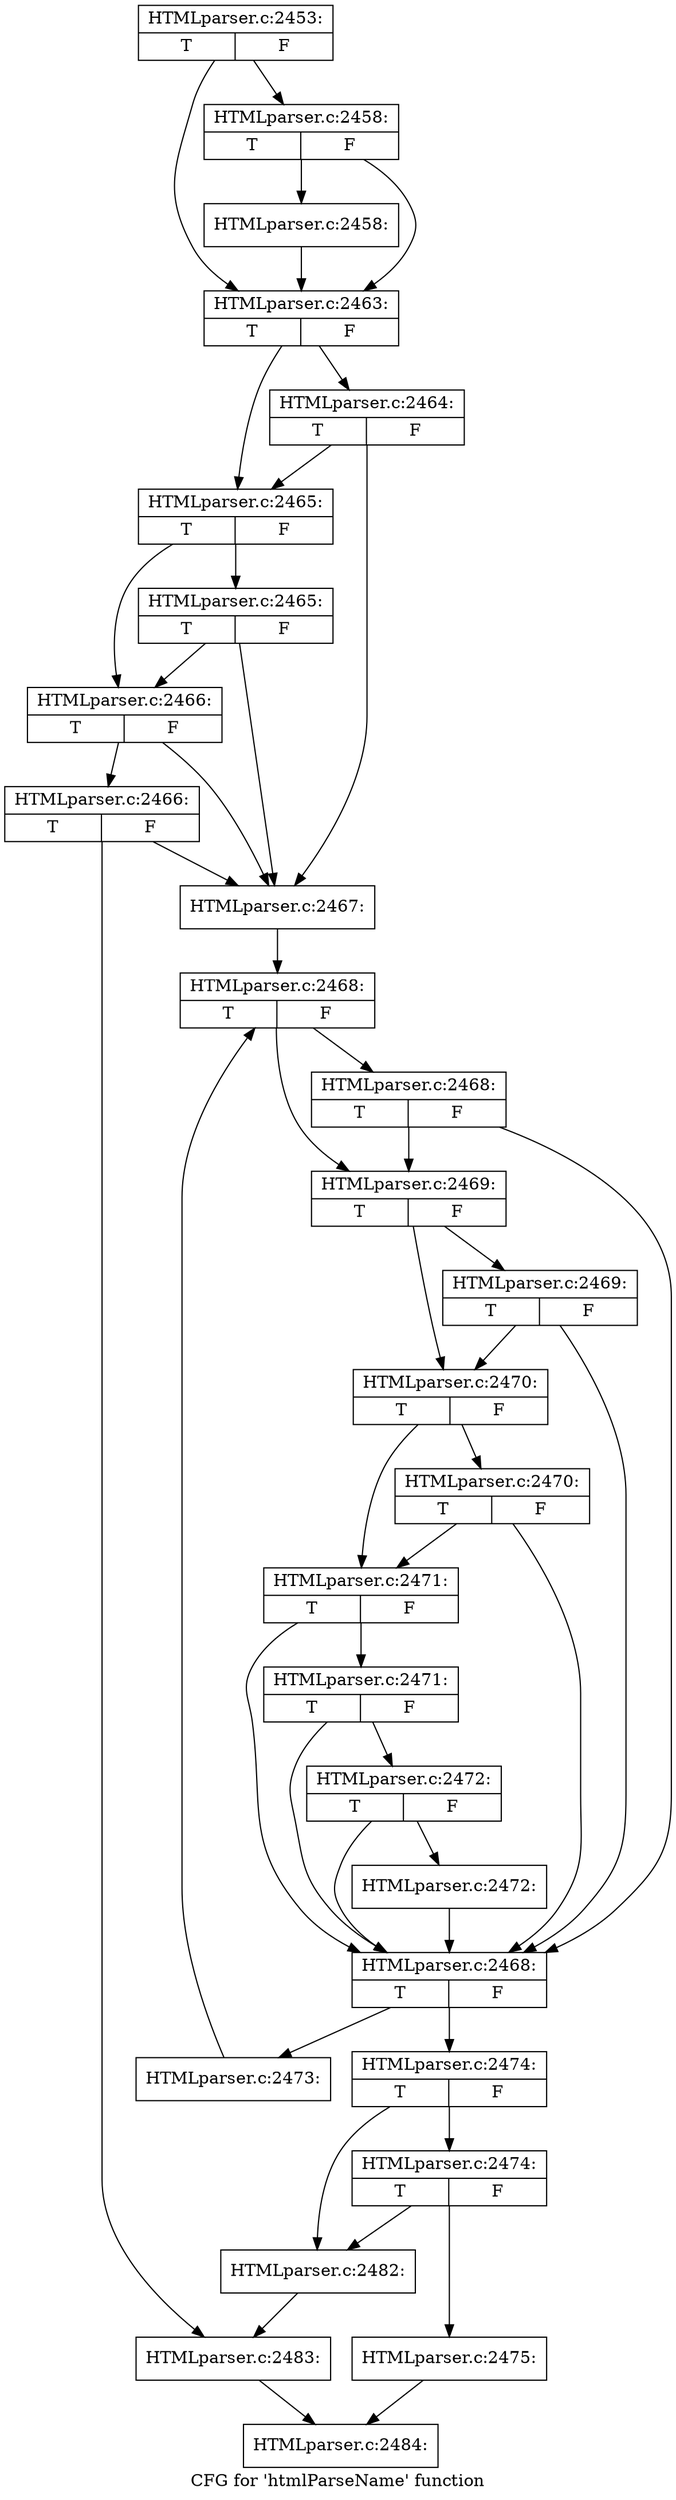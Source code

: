 digraph "CFG for 'htmlParseName' function" {
	label="CFG for 'htmlParseName' function";

	Node0x3e2cab0 [shape=record,label="{HTMLparser.c:2453:|{<s0>T|<s1>F}}"];
	Node0x3e2cab0 -> Node0x3e79bf0;
	Node0x3e2cab0 -> Node0x3e79ba0;
	Node0x3e79bf0 [shape=record,label="{HTMLparser.c:2458:|{<s0>T|<s1>F}}"];
	Node0x3e79bf0 -> Node0x3e79b50;
	Node0x3e79bf0 -> Node0x3e79ba0;
	Node0x3e79b50 [shape=record,label="{HTMLparser.c:2458:}"];
	Node0x3e79b50 -> Node0x3e79ba0;
	Node0x3e79ba0 [shape=record,label="{HTMLparser.c:2463:|{<s0>T|<s1>F}}"];
	Node0x3e79ba0 -> Node0x3e7aee0;
	Node0x3e79ba0 -> Node0x3e7ae60;
	Node0x3e7aee0 [shape=record,label="{HTMLparser.c:2464:|{<s0>T|<s1>F}}"];
	Node0x3e7aee0 -> Node0x3e7acc0;
	Node0x3e7aee0 -> Node0x3e7ae60;
	Node0x3e7ae60 [shape=record,label="{HTMLparser.c:2465:|{<s0>T|<s1>F}}"];
	Node0x3e7ae60 -> Node0x3e7b5e0;
	Node0x3e7ae60 -> Node0x3e7ade0;
	Node0x3e7b5e0 [shape=record,label="{HTMLparser.c:2465:|{<s0>T|<s1>F}}"];
	Node0x3e7b5e0 -> Node0x3e7acc0;
	Node0x3e7b5e0 -> Node0x3e7ade0;
	Node0x3e7ade0 [shape=record,label="{HTMLparser.c:2466:|{<s0>T|<s1>F}}"];
	Node0x3e7ade0 -> Node0x3e7acc0;
	Node0x3e7ade0 -> Node0x3e7ad60;
	Node0x3e7ad60 [shape=record,label="{HTMLparser.c:2466:|{<s0>T|<s1>F}}"];
	Node0x3e7ad60 -> Node0x3e7acc0;
	Node0x3e7ad60 -> Node0x3e7ad10;
	Node0x3e7acc0 [shape=record,label="{HTMLparser.c:2467:}"];
	Node0x3e7acc0 -> Node0x3e7c4f0;
	Node0x3e7c4f0 [shape=record,label="{HTMLparser.c:2468:|{<s0>T|<s1>F}}"];
	Node0x3e7c4f0 -> Node0x3e7cab0;
	Node0x3e7c4f0 -> Node0x3e7ca30;
	Node0x3e7cab0 [shape=record,label="{HTMLparser.c:2468:|{<s0>T|<s1>F}}"];
	Node0x3e7cab0 -> Node0x3e7c790;
	Node0x3e7cab0 -> Node0x3e7ca30;
	Node0x3e7ca30 [shape=record,label="{HTMLparser.c:2469:|{<s0>T|<s1>F}}"];
	Node0x3e7ca30 -> Node0x3e7d010;
	Node0x3e7ca30 -> Node0x3e7c9b0;
	Node0x3e7d010 [shape=record,label="{HTMLparser.c:2469:|{<s0>T|<s1>F}}"];
	Node0x3e7d010 -> Node0x3e7c790;
	Node0x3e7d010 -> Node0x3e7c9b0;
	Node0x3e7c9b0 [shape=record,label="{HTMLparser.c:2470:|{<s0>T|<s1>F}}"];
	Node0x3e7c9b0 -> Node0x3e7d6d0;
	Node0x3e7c9b0 -> Node0x3e7c930;
	Node0x3e7d6d0 [shape=record,label="{HTMLparser.c:2470:|{<s0>T|<s1>F}}"];
	Node0x3e7d6d0 -> Node0x3e7c790;
	Node0x3e7d6d0 -> Node0x3e7c930;
	Node0x3e7c930 [shape=record,label="{HTMLparser.c:2471:|{<s0>T|<s1>F}}"];
	Node0x3e7c930 -> Node0x3e7c790;
	Node0x3e7c930 -> Node0x3e7c8b0;
	Node0x3e7c8b0 [shape=record,label="{HTMLparser.c:2471:|{<s0>T|<s1>F}}"];
	Node0x3e7c8b0 -> Node0x3e7c790;
	Node0x3e7c8b0 -> Node0x3e7c830;
	Node0x3e7c830 [shape=record,label="{HTMLparser.c:2472:|{<s0>T|<s1>F}}"];
	Node0x3e7c830 -> Node0x3e7c790;
	Node0x3e7c830 -> Node0x3e7c7e0;
	Node0x3e7c7e0 [shape=record,label="{HTMLparser.c:2472:}"];
	Node0x3e7c7e0 -> Node0x3e7c790;
	Node0x3e7c790 [shape=record,label="{HTMLparser.c:2468:|{<s0>T|<s1>F}}"];
	Node0x3e7c790 -> Node0x3e7e600;
	Node0x3e7c790 -> Node0x3e7c710;
	Node0x3e7e600 [shape=record,label="{HTMLparser.c:2473:}"];
	Node0x3e7e600 -> Node0x3e7c4f0;
	Node0x3e7c710 [shape=record,label="{HTMLparser.c:2474:|{<s0>T|<s1>F}}"];
	Node0x3e7c710 -> Node0x3e7ef00;
	Node0x3e7c710 -> Node0x3e7eeb0;
	Node0x3e7ef00 [shape=record,label="{HTMLparser.c:2474:|{<s0>T|<s1>F}}"];
	Node0x3e7ef00 -> Node0x3e7ee60;
	Node0x3e7ef00 -> Node0x3e7eeb0;
	Node0x3e7ee60 [shape=record,label="{HTMLparser.c:2475:}"];
	Node0x3e7ee60 -> Node0x3e78f30;
	Node0x3e7eeb0 [shape=record,label="{HTMLparser.c:2482:}"];
	Node0x3e7eeb0 -> Node0x3e7ad10;
	Node0x3e7ad10 [shape=record,label="{HTMLparser.c:2483:}"];
	Node0x3e7ad10 -> Node0x3e78f30;
	Node0x3e78f30 [shape=record,label="{HTMLparser.c:2484:}"];
}

